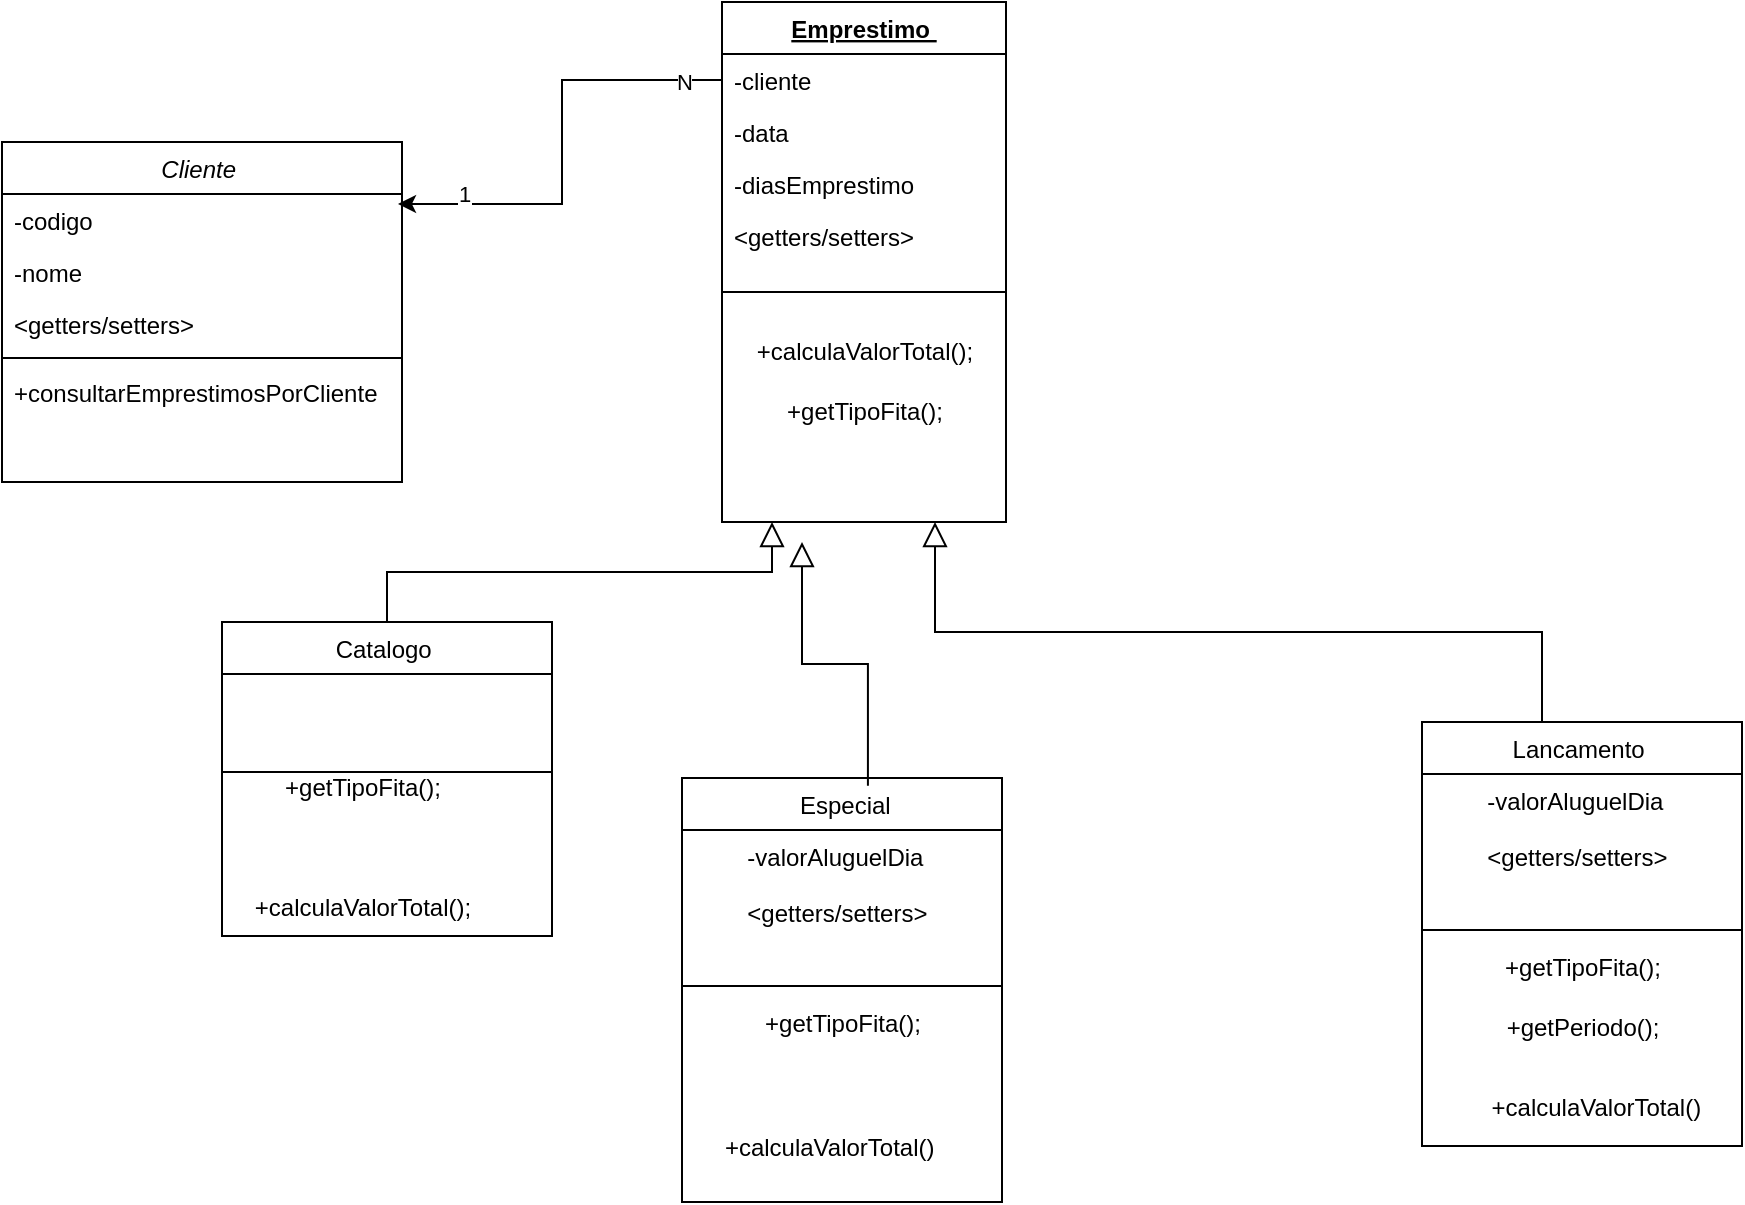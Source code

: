 <mxfile version="28.0.1">
  <diagram id="C5RBs43oDa-KdzZeNtuy" name="Page-1">
    <mxGraphModel grid="1" page="1" gridSize="10" guides="1" tooltips="1" connect="1" arrows="1" fold="1" pageScale="1" pageWidth="827" pageHeight="1169" math="0" shadow="0">
      <root>
        <mxCell id="WIyWlLk6GJQsqaUBKTNV-0" />
        <mxCell id="WIyWlLk6GJQsqaUBKTNV-1" parent="WIyWlLk6GJQsqaUBKTNV-0" />
        <mxCell id="Nrd6XODCZHi8BzQd89Aj-39" value="Cliente " style="swimlane;fontStyle=2;align=center;verticalAlign=top;childLayout=stackLayout;horizontal=1;startSize=26;horizontalStack=0;resizeParent=1;resizeLast=0;collapsible=1;marginBottom=0;rounded=0;shadow=0;strokeWidth=1;" vertex="1" parent="WIyWlLk6GJQsqaUBKTNV-1">
          <mxGeometry x="210" y="430" width="200" height="170" as="geometry">
            <mxRectangle x="230" y="140" width="160" height="26" as="alternateBounds" />
          </mxGeometry>
        </mxCell>
        <mxCell id="Nrd6XODCZHi8BzQd89Aj-40" value="-codigo" style="text;align=left;verticalAlign=top;spacingLeft=4;spacingRight=4;overflow=hidden;rotatable=0;points=[[0,0.5],[1,0.5]];portConstraint=eastwest;" vertex="1" parent="Nrd6XODCZHi8BzQd89Aj-39">
          <mxGeometry y="26" width="200" height="26" as="geometry" />
        </mxCell>
        <mxCell id="Nrd6XODCZHi8BzQd89Aj-41" value="-nome" style="text;align=left;verticalAlign=top;spacingLeft=4;spacingRight=4;overflow=hidden;rotatable=0;points=[[0,0.5],[1,0.5]];portConstraint=eastwest;rounded=0;shadow=0;html=0;" vertex="1" parent="Nrd6XODCZHi8BzQd89Aj-39">
          <mxGeometry y="52" width="200" height="26" as="geometry" />
        </mxCell>
        <mxCell id="Nrd6XODCZHi8BzQd89Aj-42" value="&lt;getters/setters&gt;" style="text;align=left;verticalAlign=top;spacingLeft=4;spacingRight=4;overflow=hidden;rotatable=0;points=[[0,0.5],[1,0.5]];portConstraint=eastwest;rounded=0;shadow=0;html=0;" vertex="1" parent="Nrd6XODCZHi8BzQd89Aj-39">
          <mxGeometry y="78" width="200" height="26" as="geometry" />
        </mxCell>
        <mxCell id="Nrd6XODCZHi8BzQd89Aj-43" value="" style="line;html=1;strokeWidth=1;align=left;verticalAlign=middle;spacingTop=-1;spacingLeft=3;spacingRight=3;rotatable=0;labelPosition=right;points=[];portConstraint=eastwest;" vertex="1" parent="Nrd6XODCZHi8BzQd89Aj-39">
          <mxGeometry y="104" width="200" height="8" as="geometry" />
        </mxCell>
        <mxCell id="Nrd6XODCZHi8BzQd89Aj-44" value="+consultarEmprestimosPorCliente&#xa;" style="text;align=left;verticalAlign=top;spacingLeft=4;spacingRight=4;overflow=hidden;rotatable=0;points=[[0,0.5],[1,0.5]];portConstraint=eastwest;" vertex="1" parent="Nrd6XODCZHi8BzQd89Aj-39">
          <mxGeometry y="112" width="200" height="38" as="geometry" />
        </mxCell>
        <mxCell id="Nrd6XODCZHi8BzQd89Aj-45" value="Emprestimo " style="swimlane;fontStyle=5;align=center;verticalAlign=top;childLayout=stackLayout;horizontal=1;startSize=26;horizontalStack=0;resizeParent=1;resizeLast=0;collapsible=1;marginBottom=0;rounded=0;shadow=0;strokeWidth=1;" vertex="1" parent="WIyWlLk6GJQsqaUBKTNV-1">
          <mxGeometry x="570" y="360" width="142" height="260" as="geometry">
            <mxRectangle x="550" y="140" width="160" height="26" as="alternateBounds" />
          </mxGeometry>
        </mxCell>
        <mxCell id="Nrd6XODCZHi8BzQd89Aj-46" value="-cliente" style="text;align=left;verticalAlign=top;spacingLeft=4;spacingRight=4;overflow=hidden;rotatable=0;points=[[0,0.5],[1,0.5]];portConstraint=eastwest;" vertex="1" parent="Nrd6XODCZHi8BzQd89Aj-45">
          <mxGeometry y="26" width="142" height="26" as="geometry" />
        </mxCell>
        <mxCell id="Nrd6XODCZHi8BzQd89Aj-47" value="-data " style="text;align=left;verticalAlign=top;spacingLeft=4;spacingRight=4;overflow=hidden;rotatable=0;points=[[0,0.5],[1,0.5]];portConstraint=eastwest;rounded=0;shadow=0;html=0;" vertex="1" parent="Nrd6XODCZHi8BzQd89Aj-45">
          <mxGeometry y="52" width="142" height="26" as="geometry" />
        </mxCell>
        <mxCell id="Nrd6XODCZHi8BzQd89Aj-48" value="-diasEmprestimo" style="text;align=left;verticalAlign=top;spacingLeft=4;spacingRight=4;overflow=hidden;rotatable=0;points=[[0,0.5],[1,0.5]];portConstraint=eastwest;rounded=0;shadow=0;html=0;" vertex="1" parent="Nrd6XODCZHi8BzQd89Aj-45">
          <mxGeometry y="78" width="142" height="26" as="geometry" />
        </mxCell>
        <mxCell id="Nrd6XODCZHi8BzQd89Aj-49" value="&lt;getters/setters&gt;" style="text;align=left;verticalAlign=top;spacingLeft=4;spacingRight=4;overflow=hidden;rotatable=0;points=[[0,0.5],[1,0.5]];portConstraint=eastwest;rounded=0;shadow=0;html=0;" vertex="1" parent="Nrd6XODCZHi8BzQd89Aj-45">
          <mxGeometry y="104" width="142" height="26" as="geometry" />
        </mxCell>
        <mxCell id="Nrd6XODCZHi8BzQd89Aj-50" value="" style="line;html=1;strokeWidth=1;align=left;verticalAlign=middle;spacingTop=-1;spacingLeft=3;spacingRight=3;rotatable=0;labelPosition=right;points=[];portConstraint=eastwest;" vertex="1" parent="Nrd6XODCZHi8BzQd89Aj-45">
          <mxGeometry y="130" width="142" height="30" as="geometry" />
        </mxCell>
        <mxCell id="Nrd6XODCZHi8BzQd89Aj-51" value="+calculaValorTotal();" style="text;html=1;align=center;verticalAlign=middle;resizable=0;points=[];autosize=1;strokeColor=none;fillColor=none;" vertex="1" parent="Nrd6XODCZHi8BzQd89Aj-45">
          <mxGeometry y="160" width="142" height="30" as="geometry" />
        </mxCell>
        <mxCell id="Nrd6XODCZHi8BzQd89Aj-52" value="+getTipoFita();" style="text;html=1;align=center;verticalAlign=middle;resizable=0;points=[];autosize=1;strokeColor=none;fillColor=none;" vertex="1" parent="Nrd6XODCZHi8BzQd89Aj-45">
          <mxGeometry y="190" width="142" height="30" as="geometry" />
        </mxCell>
        <mxCell id="Nrd6XODCZHi8BzQd89Aj-53" value=" Especial" style="swimlane;fontStyle=0;align=center;verticalAlign=top;childLayout=stackLayout;horizontal=1;startSize=26;horizontalStack=0;resizeParent=1;resizeLast=0;collapsible=1;marginBottom=0;rounded=0;shadow=0;strokeWidth=1;" vertex="1" parent="WIyWlLk6GJQsqaUBKTNV-1">
          <mxGeometry x="550" y="748" width="160" height="212" as="geometry">
            <mxRectangle x="130" y="380" width="160" height="26" as="alternateBounds" />
          </mxGeometry>
        </mxCell>
        <mxCell id="Nrd6XODCZHi8BzQd89Aj-54" value="        -valorAluguelDia&#xa;&#xa;        &lt;getters/setters&gt;&#xa;" style="text;align=left;verticalAlign=top;spacingLeft=4;spacingRight=4;overflow=hidden;rotatable=0;points=[[0,0.5],[1,0.5]];portConstraint=eastwest;rounded=0;shadow=0;html=0;" vertex="1" parent="Nrd6XODCZHi8BzQd89Aj-53">
          <mxGeometry y="26" width="160" height="74" as="geometry" />
        </mxCell>
        <mxCell id="Nrd6XODCZHi8BzQd89Aj-55" value="" style="line;html=1;strokeWidth=1;align=left;verticalAlign=middle;spacingTop=-1;spacingLeft=3;spacingRight=3;rotatable=0;labelPosition=right;points=[];portConstraint=eastwest;" vertex="1" parent="Nrd6XODCZHi8BzQd89Aj-53">
          <mxGeometry y="100" width="160" height="8" as="geometry" />
        </mxCell>
        <mxCell id="Nrd6XODCZHi8BzQd89Aj-56" value="+getTipoFita();" style="text;html=1;align=center;verticalAlign=middle;resizable=0;points=[];autosize=1;strokeColor=none;fillColor=none;" vertex="1" parent="Nrd6XODCZHi8BzQd89Aj-53">
          <mxGeometry y="108" width="160" height="30" as="geometry" />
        </mxCell>
        <mxCell id="Nrd6XODCZHi8BzQd89Aj-58" value="Catalogo " style="swimlane;fontStyle=0;align=center;verticalAlign=top;childLayout=stackLayout;horizontal=1;startSize=26;horizontalStack=0;resizeParent=1;resizeLast=0;collapsible=1;marginBottom=0;rounded=0;shadow=0;strokeWidth=1;" vertex="1" parent="WIyWlLk6GJQsqaUBKTNV-1">
          <mxGeometry x="320" y="670" width="165" height="157" as="geometry">
            <mxRectangle x="340" y="380" width="170" height="26" as="alternateBounds" />
          </mxGeometry>
        </mxCell>
        <mxCell id="Nrd6XODCZHi8BzQd89Aj-59" value="&#xa;" style="text;align=left;verticalAlign=top;spacingLeft=4;spacingRight=4;overflow=hidden;rotatable=0;points=[[0,0.5],[1,0.5]];portConstraint=eastwest;" vertex="1" parent="Nrd6XODCZHi8BzQd89Aj-58">
          <mxGeometry y="26" width="165" height="44" as="geometry" />
        </mxCell>
        <mxCell id="Nrd6XODCZHi8BzQd89Aj-60" value="" style="line;html=1;strokeWidth=1;align=left;verticalAlign=middle;spacingTop=-1;spacingLeft=3;spacingRight=3;rotatable=0;labelPosition=right;points=[];portConstraint=eastwest;" vertex="1" parent="Nrd6XODCZHi8BzQd89Aj-58">
          <mxGeometry y="70" width="165" height="10" as="geometry" />
        </mxCell>
        <mxCell id="Nrd6XODCZHi8BzQd89Aj-61" value="" style="endArrow=block;endSize=10;endFill=0;shadow=0;strokeWidth=1;rounded=0;curved=0;edgeStyle=elbowEdgeStyle;elbow=vertical;entryX=0.35;entryY=1.067;entryDx=0;entryDy=0;entryPerimeter=0;" edge="1" parent="WIyWlLk6GJQsqaUBKTNV-1" source="Nrd6XODCZHi8BzQd89Aj-58" target="Nrd6XODCZHi8BzQd89Aj-70">
          <mxGeometry width="160" relative="1" as="geometry">
            <mxPoint x="240" y="683" as="sourcePoint" />
            <mxPoint x="550" y="639" as="targetPoint" />
          </mxGeometry>
        </mxCell>
        <mxCell id="Nrd6XODCZHi8BzQd89Aj-62" value="" style="endArrow=block;endSize=10;endFill=0;shadow=0;strokeWidth=1;rounded=0;curved=0;edgeStyle=elbowEdgeStyle;elbow=vertical;exitX=0.581;exitY=0.018;exitDx=0;exitDy=0;exitPerimeter=0;" edge="1" parent="WIyWlLk6GJQsqaUBKTNV-1" source="Nrd6XODCZHi8BzQd89Aj-53">
          <mxGeometry width="160" relative="1" as="geometry">
            <mxPoint x="680" y="684" as="sourcePoint" />
            <mxPoint x="610" y="630" as="targetPoint" />
          </mxGeometry>
        </mxCell>
        <mxCell id="Nrd6XODCZHi8BzQd89Aj-63" value="" style="endArrow=block;endSize=10;endFill=0;shadow=0;strokeWidth=1;rounded=0;curved=0;edgeStyle=elbowEdgeStyle;elbow=vertical;exitX=0.75;exitY=0;exitDx=0;exitDy=0;entryX=0.75;entryY=1;entryDx=0;entryDy=0;" edge="1" parent="WIyWlLk6GJQsqaUBKTNV-1" target="Nrd6XODCZHi8BzQd89Aj-45">
          <mxGeometry width="160" relative="1" as="geometry">
            <mxPoint x="980" y="730" as="sourcePoint" />
            <mxPoint x="660" y="660" as="targetPoint" />
          </mxGeometry>
        </mxCell>
        <mxCell id="Nrd6XODCZHi8BzQd89Aj-64" style="edgeStyle=orthogonalEdgeStyle;rounded=0;orthogonalLoop=1;jettySize=auto;html=1;exitX=0;exitY=0.5;exitDx=0;exitDy=0;entryX=0.99;entryY=0.192;entryDx=0;entryDy=0;entryPerimeter=0;" edge="1" parent="WIyWlLk6GJQsqaUBKTNV-1" source="Nrd6XODCZHi8BzQd89Aj-46" target="Nrd6XODCZHi8BzQd89Aj-40">
          <mxGeometry relative="1" as="geometry" />
        </mxCell>
        <mxCell id="Nrd6XODCZHi8BzQd89Aj-65" value="1" style="edgeLabel;html=1;align=center;verticalAlign=middle;resizable=0;points=[];" connectable="0" vertex="1" parent="Nrd6XODCZHi8BzQd89Aj-64">
          <mxGeometry x="0.71" y="2" relative="1" as="geometry">
            <mxPoint y="-7" as="offset" />
          </mxGeometry>
        </mxCell>
        <mxCell id="Nrd6XODCZHi8BzQd89Aj-66" value="N" style="edgeLabel;html=1;align=center;verticalAlign=middle;resizable=0;points=[];" connectable="0" vertex="1" parent="Nrd6XODCZHi8BzQd89Aj-64">
          <mxGeometry x="-0.826" y="1" relative="1" as="geometry">
            <mxPoint as="offset" />
          </mxGeometry>
        </mxCell>
        <mxCell id="Nrd6XODCZHi8BzQd89Aj-67" value="+getTipoFita();" style="text;html=1;align=center;verticalAlign=middle;resizable=0;points=[];autosize=1;strokeColor=none;fillColor=none;" vertex="1" parent="WIyWlLk6GJQsqaUBKTNV-1">
          <mxGeometry x="340" y="738" width="100" height="30" as="geometry" />
        </mxCell>
        <mxCell id="Nrd6XODCZHi8BzQd89Aj-69" value="&lt;blockquote style=&quot;margin: 0 0 0 40px; border: none; padding: 0px;&quot;&gt;&lt;blockquote style=&quot;margin: 0 0 0 40px; border: none; padding: 0px;&quot;&gt;+calculaValorTotal();&lt;/blockquote&gt;&lt;/blockquote&gt;" style="text;html=1;align=center;verticalAlign=middle;resizable=0;points=[];autosize=1;strokeColor=none;fillColor=none;" vertex="1" parent="WIyWlLk6GJQsqaUBKTNV-1">
          <mxGeometry x="245" y="798" width="210" height="30" as="geometry" />
        </mxCell>
        <mxCell id="Nrd6XODCZHi8BzQd89Aj-70" value="&lt;blockquote style=&quot;margin: 0 0 0 40px; border: none; padding: 0px;&quot;&gt;&lt;blockquote style=&quot;margin: 0 0 0 40px; border: none; padding: 0px;&quot;&gt;&lt;br&gt;&lt;/blockquote&gt;&lt;/blockquote&gt;" style="text;html=1;align=center;verticalAlign=middle;resizable=0;points=[];autosize=1;strokeColor=none;fillColor=none;" vertex="1" parent="WIyWlLk6GJQsqaUBKTNV-1">
          <mxGeometry x="560" y="588" width="100" height="30" as="geometry" />
        </mxCell>
        <mxCell id="Nrd6XODCZHi8BzQd89Aj-71" value="&lt;span style=&quot;white-space: pre;&quot;&gt;&#x9;&lt;/span&gt;&lt;span style=&quot;white-space: pre;&quot;&gt;&#x9;&lt;/span&gt;&lt;span style=&quot;white-space: pre;&quot;&gt;&#x9;&lt;/span&gt;&lt;span style=&quot;white-space: pre;&quot;&gt;&#x9;&lt;/span&gt;+calculaValorTotal()" style="text;html=1;align=center;verticalAlign=middle;resizable=0;points=[];autosize=1;strokeColor=none;fillColor=none;" vertex="1" parent="WIyWlLk6GJQsqaUBKTNV-1">
          <mxGeometry x="450" y="918" width="240" height="30" as="geometry" />
        </mxCell>
        <mxCell id="Nrd6XODCZHi8BzQd89Aj-72" value="Lancamento " style="swimlane;fontStyle=0;align=center;verticalAlign=top;childLayout=stackLayout;horizontal=1;startSize=26;horizontalStack=0;resizeParent=1;resizeLast=0;collapsible=1;marginBottom=0;rounded=0;shadow=0;strokeWidth=1;" vertex="1" parent="WIyWlLk6GJQsqaUBKTNV-1">
          <mxGeometry x="920" y="720" width="160" height="212" as="geometry">
            <mxRectangle x="130" y="380" width="160" height="26" as="alternateBounds" />
          </mxGeometry>
        </mxCell>
        <mxCell id="Nrd6XODCZHi8BzQd89Aj-73" value="        -valorAluguelDia&#xa;&#xa;        &lt;getters/setters&gt;&#xa;" style="text;align=left;verticalAlign=top;spacingLeft=4;spacingRight=4;overflow=hidden;rotatable=0;points=[[0,0.5],[1,0.5]];portConstraint=eastwest;rounded=0;shadow=0;html=0;" vertex="1" parent="Nrd6XODCZHi8BzQd89Aj-72">
          <mxGeometry y="26" width="160" height="74" as="geometry" />
        </mxCell>
        <mxCell id="Nrd6XODCZHi8BzQd89Aj-74" value="" style="line;html=1;strokeWidth=1;align=left;verticalAlign=middle;spacingTop=-1;spacingLeft=3;spacingRight=3;rotatable=0;labelPosition=right;points=[];portConstraint=eastwest;" vertex="1" parent="Nrd6XODCZHi8BzQd89Aj-72">
          <mxGeometry y="100" width="160" height="8" as="geometry" />
        </mxCell>
        <mxCell id="Nrd6XODCZHi8BzQd89Aj-75" value="+getTipoFita();" style="text;html=1;align=center;verticalAlign=middle;resizable=0;points=[];autosize=1;strokeColor=none;fillColor=none;" vertex="1" parent="Nrd6XODCZHi8BzQd89Aj-72">
          <mxGeometry y="108" width="160" height="30" as="geometry" />
        </mxCell>
        <mxCell id="Nrd6XODCZHi8BzQd89Aj-76" value="+getPeriodo();" style="text;html=1;align=center;verticalAlign=middle;resizable=0;points=[];autosize=1;strokeColor=none;fillColor=none;" vertex="1" parent="Nrd6XODCZHi8BzQd89Aj-72">
          <mxGeometry y="138" width="160" height="30" as="geometry" />
        </mxCell>
        <mxCell id="Nrd6XODCZHi8BzQd89Aj-77" value="&lt;span style=&quot;white-space: pre;&quot;&gt;&#x9;&lt;/span&gt;&lt;span style=&quot;white-space: pre;&quot;&gt;&#x9;&lt;/span&gt;+calculaValorTotal()" style="text;html=1;align=center;verticalAlign=middle;resizable=0;points=[];autosize=1;strokeColor=none;fillColor=none;" vertex="1" parent="WIyWlLk6GJQsqaUBKTNV-1">
          <mxGeometry x="890" y="898" width="180" height="30" as="geometry" />
        </mxCell>
      </root>
    </mxGraphModel>
  </diagram>
</mxfile>
